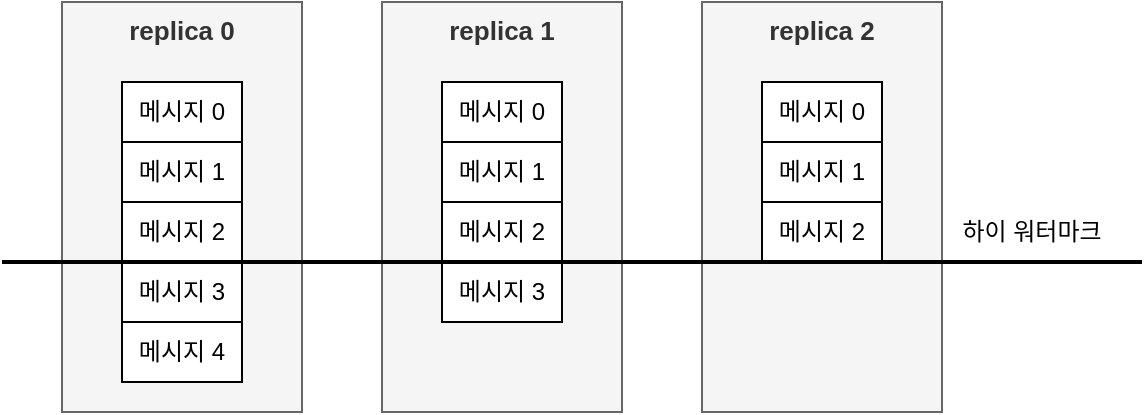 <mxfile version="24.7.17">
  <diagram name="Page-1" id="8AyPm0XxLmOobepM6nby">
    <mxGraphModel dx="1114" dy="821" grid="1" gridSize="10" guides="1" tooltips="1" connect="1" arrows="1" fold="1" page="1" pageScale="1" pageWidth="827" pageHeight="1169" math="0" shadow="0">
      <root>
        <mxCell id="0" />
        <mxCell id="1" parent="0" />
        <mxCell id="c5ZXQvI99TYU8aBq4qzU-8" value="replica 0" style="rounded=0;whiteSpace=wrap;html=1;verticalAlign=top;fontStyle=1;fontSize=13;fillColor=#f5f5f5;fontColor=#333333;strokeColor=#666666;" vertex="1" parent="1">
          <mxGeometry x="60" y="40" width="120" height="205" as="geometry" />
        </mxCell>
        <mxCell id="c5ZXQvI99TYU8aBq4qzU-3" value="메시지 0" style="rounded=0;whiteSpace=wrap;html=1;" vertex="1" parent="1">
          <mxGeometry x="90" y="80" width="60" height="30" as="geometry" />
        </mxCell>
        <mxCell id="c5ZXQvI99TYU8aBq4qzU-4" value="메시지 1" style="rounded=0;whiteSpace=wrap;html=1;" vertex="1" parent="1">
          <mxGeometry x="90" y="110" width="60" height="30" as="geometry" />
        </mxCell>
        <mxCell id="c5ZXQvI99TYU8aBq4qzU-5" value="메시지 2" style="rounded=0;whiteSpace=wrap;html=1;" vertex="1" parent="1">
          <mxGeometry x="90" y="140" width="60" height="30" as="geometry" />
        </mxCell>
        <mxCell id="c5ZXQvI99TYU8aBq4qzU-6" value="메시지 3" style="rounded=0;whiteSpace=wrap;html=1;" vertex="1" parent="1">
          <mxGeometry x="90" y="170" width="60" height="30" as="geometry" />
        </mxCell>
        <mxCell id="c5ZXQvI99TYU8aBq4qzU-7" value="메시지 4" style="rounded=0;whiteSpace=wrap;html=1;" vertex="1" parent="1">
          <mxGeometry x="90" y="200" width="60" height="30" as="geometry" />
        </mxCell>
        <mxCell id="c5ZXQvI99TYU8aBq4qzU-9" value="replica 1" style="rounded=0;whiteSpace=wrap;html=1;verticalAlign=top;fontStyle=1;fontSize=13;fillColor=#f5f5f5;fontColor=#333333;strokeColor=#666666;" vertex="1" parent="1">
          <mxGeometry x="220" y="40" width="120" height="205" as="geometry" />
        </mxCell>
        <mxCell id="c5ZXQvI99TYU8aBq4qzU-10" value="메시지 0" style="rounded=0;whiteSpace=wrap;html=1;" vertex="1" parent="1">
          <mxGeometry x="250" y="80" width="60" height="30" as="geometry" />
        </mxCell>
        <mxCell id="c5ZXQvI99TYU8aBq4qzU-11" value="메시지 1" style="rounded=0;whiteSpace=wrap;html=1;" vertex="1" parent="1">
          <mxGeometry x="250" y="110" width="60" height="30" as="geometry" />
        </mxCell>
        <mxCell id="c5ZXQvI99TYU8aBq4qzU-12" value="메시지 2" style="rounded=0;whiteSpace=wrap;html=1;" vertex="1" parent="1">
          <mxGeometry x="250" y="140" width="60" height="30" as="geometry" />
        </mxCell>
        <mxCell id="c5ZXQvI99TYU8aBq4qzU-13" value="메시지 3" style="rounded=0;whiteSpace=wrap;html=1;" vertex="1" parent="1">
          <mxGeometry x="250" y="170" width="60" height="30" as="geometry" />
        </mxCell>
        <mxCell id="c5ZXQvI99TYU8aBq4qzU-15" value="replica 2" style="rounded=0;whiteSpace=wrap;html=1;verticalAlign=top;fontStyle=1;fontSize=13;fillColor=#f5f5f5;fontColor=#333333;strokeColor=#666666;" vertex="1" parent="1">
          <mxGeometry x="380" y="40" width="120" height="205" as="geometry" />
        </mxCell>
        <mxCell id="c5ZXQvI99TYU8aBq4qzU-16" value="메시지 0" style="rounded=0;whiteSpace=wrap;html=1;" vertex="1" parent="1">
          <mxGeometry x="410" y="80" width="60" height="30" as="geometry" />
        </mxCell>
        <mxCell id="c5ZXQvI99TYU8aBq4qzU-17" value="메시지 1" style="rounded=0;whiteSpace=wrap;html=1;" vertex="1" parent="1">
          <mxGeometry x="410" y="110" width="60" height="30" as="geometry" />
        </mxCell>
        <mxCell id="c5ZXQvI99TYU8aBq4qzU-18" value="메시지 2" style="rounded=0;whiteSpace=wrap;html=1;" vertex="1" parent="1">
          <mxGeometry x="410" y="140" width="60" height="30" as="geometry" />
        </mxCell>
        <mxCell id="c5ZXQvI99TYU8aBq4qzU-21" value="" style="endArrow=none;html=1;rounded=0;fontStyle=1;strokeWidth=2;" edge="1" parent="1">
          <mxGeometry width="50" height="50" relative="1" as="geometry">
            <mxPoint x="600" y="170" as="sourcePoint" />
            <mxPoint x="30" y="170" as="targetPoint" />
          </mxGeometry>
        </mxCell>
        <mxCell id="c5ZXQvI99TYU8aBq4qzU-22" value="하이 워터마크" style="text;html=1;align=center;verticalAlign=middle;whiteSpace=wrap;rounded=0;" vertex="1" parent="1">
          <mxGeometry x="500" y="140" width="90" height="30" as="geometry" />
        </mxCell>
      </root>
    </mxGraphModel>
  </diagram>
</mxfile>
